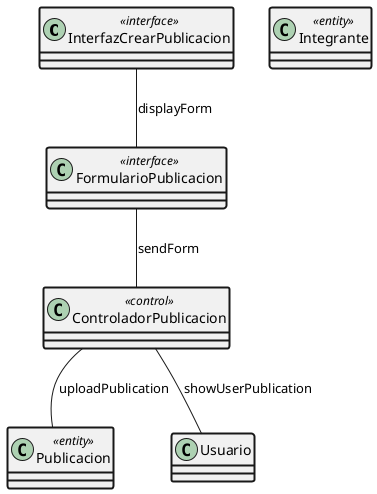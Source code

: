 @startuml diagramaUC3
skinparam ClassAttributeIconSize 0
skinparam ClassBorderThickness 2 

class "InterfazCrearPublicacion" <<interface>>
class "FormularioPublicacion" <<interface>>
class "ControladorPublicacion" <<control>>
class "Publicacion" <<entity>>
class "Integrante" <<entity>>

InterfazCrearPublicacion -- FormularioPublicacion : displayForm
FormularioPublicacion -- ControladorPublicacion : sendForm
ControladorPublicacion -- Publicacion : uploadPublication
ControladorPublicacion -- Usuario : showUserPublication
@enduml